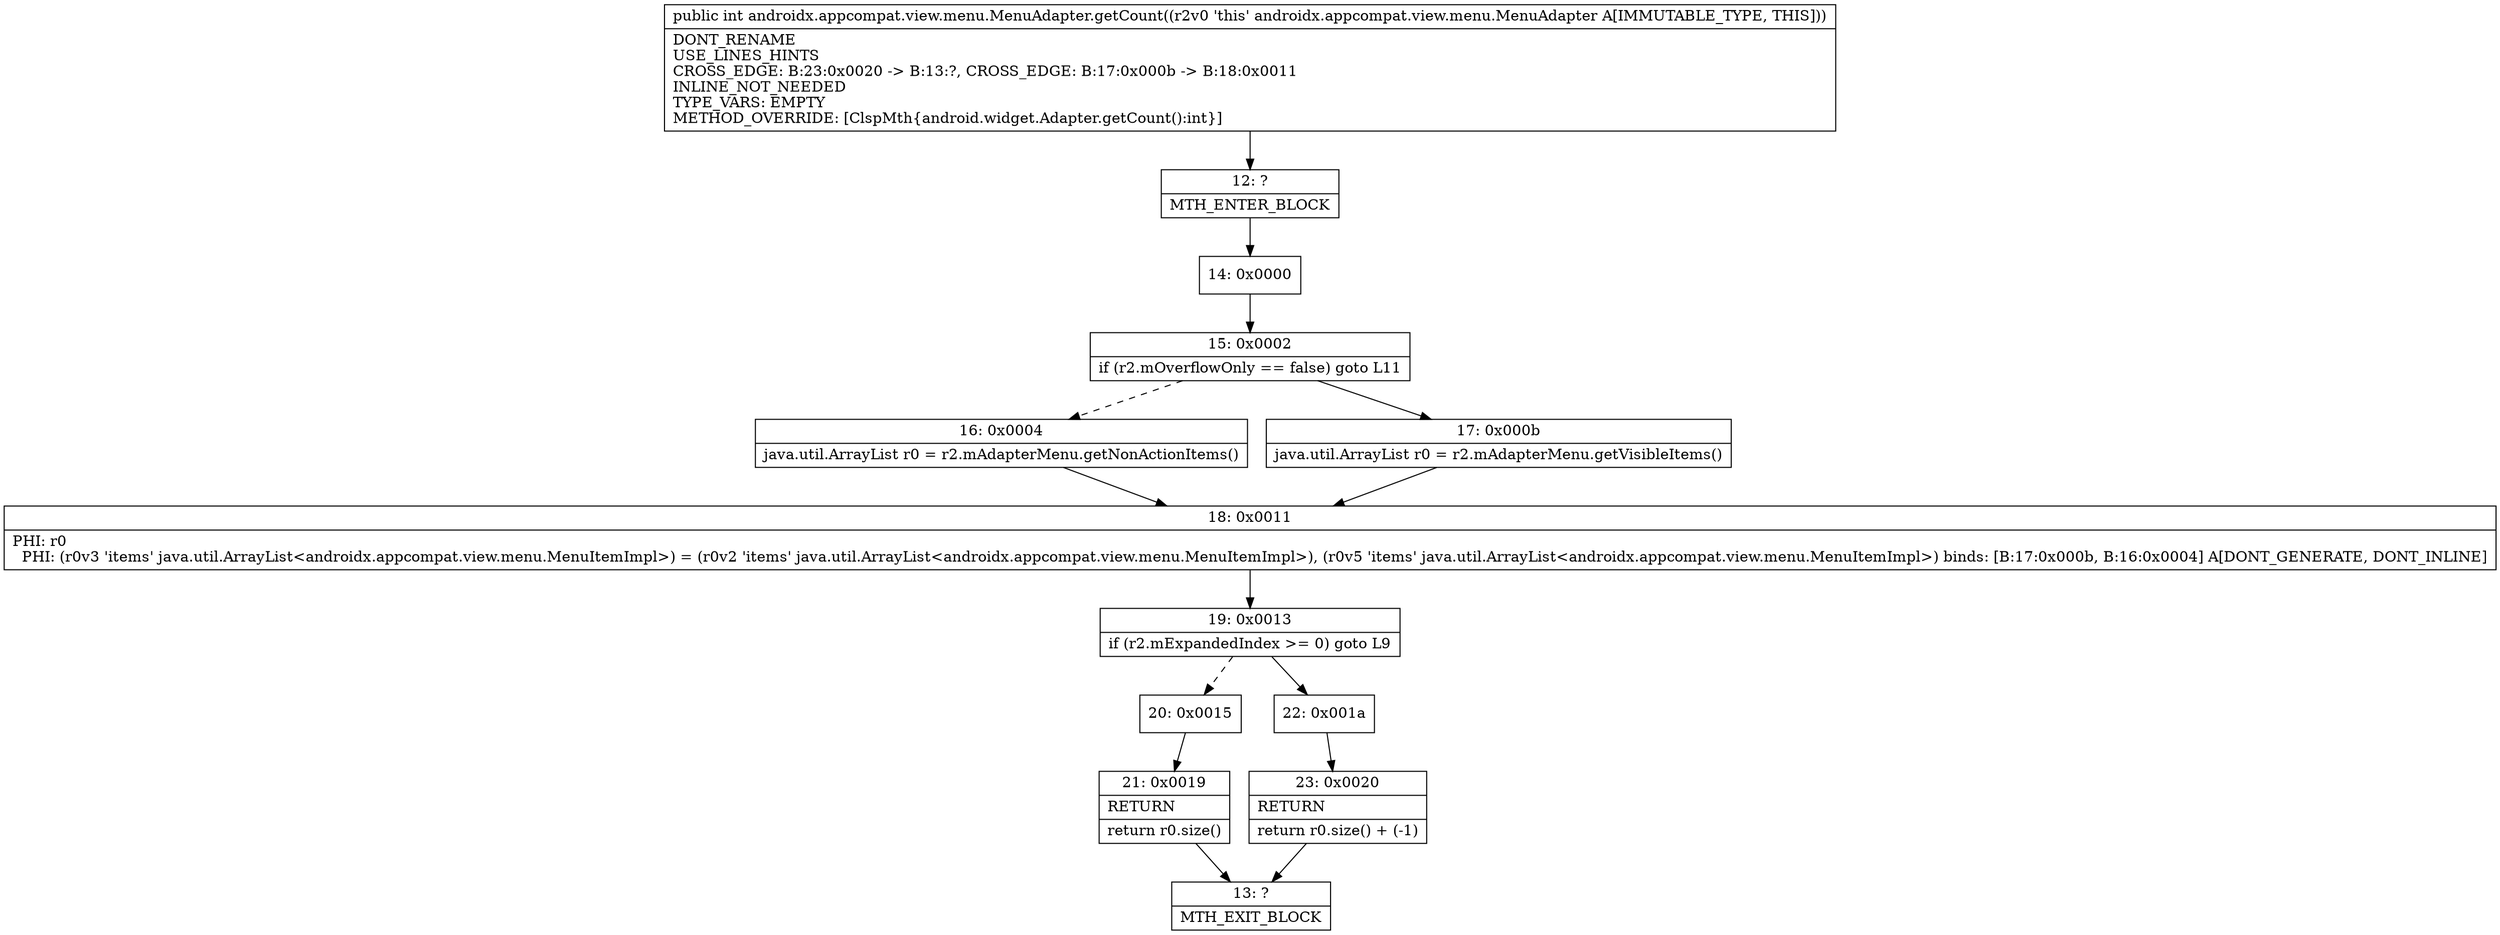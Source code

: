 digraph "CFG forandroidx.appcompat.view.menu.MenuAdapter.getCount()I" {
Node_12 [shape=record,label="{12\:\ ?|MTH_ENTER_BLOCK\l}"];
Node_14 [shape=record,label="{14\:\ 0x0000}"];
Node_15 [shape=record,label="{15\:\ 0x0002|if (r2.mOverflowOnly == false) goto L11\l}"];
Node_16 [shape=record,label="{16\:\ 0x0004|java.util.ArrayList r0 = r2.mAdapterMenu.getNonActionItems()\l}"];
Node_18 [shape=record,label="{18\:\ 0x0011|PHI: r0 \l  PHI: (r0v3 'items' java.util.ArrayList\<androidx.appcompat.view.menu.MenuItemImpl\>) = (r0v2 'items' java.util.ArrayList\<androidx.appcompat.view.menu.MenuItemImpl\>), (r0v5 'items' java.util.ArrayList\<androidx.appcompat.view.menu.MenuItemImpl\>) binds: [B:17:0x000b, B:16:0x0004] A[DONT_GENERATE, DONT_INLINE]\l}"];
Node_19 [shape=record,label="{19\:\ 0x0013|if (r2.mExpandedIndex \>= 0) goto L9\l}"];
Node_20 [shape=record,label="{20\:\ 0x0015}"];
Node_21 [shape=record,label="{21\:\ 0x0019|RETURN\l|return r0.size()\l}"];
Node_13 [shape=record,label="{13\:\ ?|MTH_EXIT_BLOCK\l}"];
Node_22 [shape=record,label="{22\:\ 0x001a}"];
Node_23 [shape=record,label="{23\:\ 0x0020|RETURN\l|return r0.size() + (\-1)\l}"];
Node_17 [shape=record,label="{17\:\ 0x000b|java.util.ArrayList r0 = r2.mAdapterMenu.getVisibleItems()\l}"];
MethodNode[shape=record,label="{public int androidx.appcompat.view.menu.MenuAdapter.getCount((r2v0 'this' androidx.appcompat.view.menu.MenuAdapter A[IMMUTABLE_TYPE, THIS]))  | DONT_RENAME\lUSE_LINES_HINTS\lCROSS_EDGE: B:23:0x0020 \-\> B:13:?, CROSS_EDGE: B:17:0x000b \-\> B:18:0x0011\lINLINE_NOT_NEEDED\lTYPE_VARS: EMPTY\lMETHOD_OVERRIDE: [ClspMth\{android.widget.Adapter.getCount():int\}]\l}"];
MethodNode -> Node_12;Node_12 -> Node_14;
Node_14 -> Node_15;
Node_15 -> Node_16[style=dashed];
Node_15 -> Node_17;
Node_16 -> Node_18;
Node_18 -> Node_19;
Node_19 -> Node_20[style=dashed];
Node_19 -> Node_22;
Node_20 -> Node_21;
Node_21 -> Node_13;
Node_22 -> Node_23;
Node_23 -> Node_13;
Node_17 -> Node_18;
}

